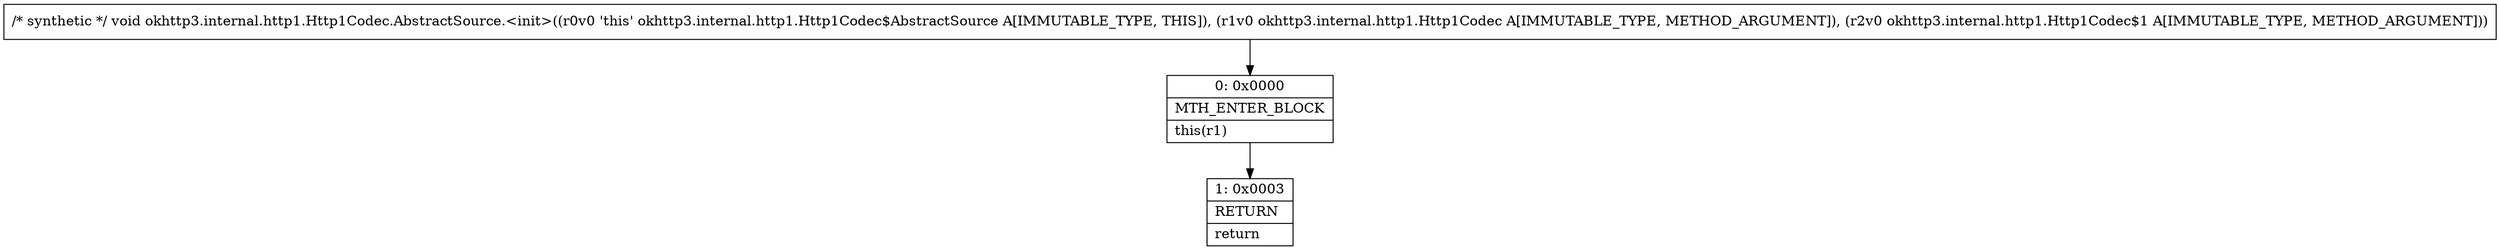 digraph "CFG forokhttp3.internal.http1.Http1Codec.AbstractSource.\<init\>(Lokhttp3\/internal\/http1\/Http1Codec;Lokhttp3\/internal\/http1\/Http1Codec$1;)V" {
Node_0 [shape=record,label="{0\:\ 0x0000|MTH_ENTER_BLOCK\l|this(r1)\l}"];
Node_1 [shape=record,label="{1\:\ 0x0003|RETURN\l|return\l}"];
MethodNode[shape=record,label="{\/* synthetic *\/ void okhttp3.internal.http1.Http1Codec.AbstractSource.\<init\>((r0v0 'this' okhttp3.internal.http1.Http1Codec$AbstractSource A[IMMUTABLE_TYPE, THIS]), (r1v0 okhttp3.internal.http1.Http1Codec A[IMMUTABLE_TYPE, METHOD_ARGUMENT]), (r2v0 okhttp3.internal.http1.Http1Codec$1 A[IMMUTABLE_TYPE, METHOD_ARGUMENT])) }"];
MethodNode -> Node_0;
Node_0 -> Node_1;
}

